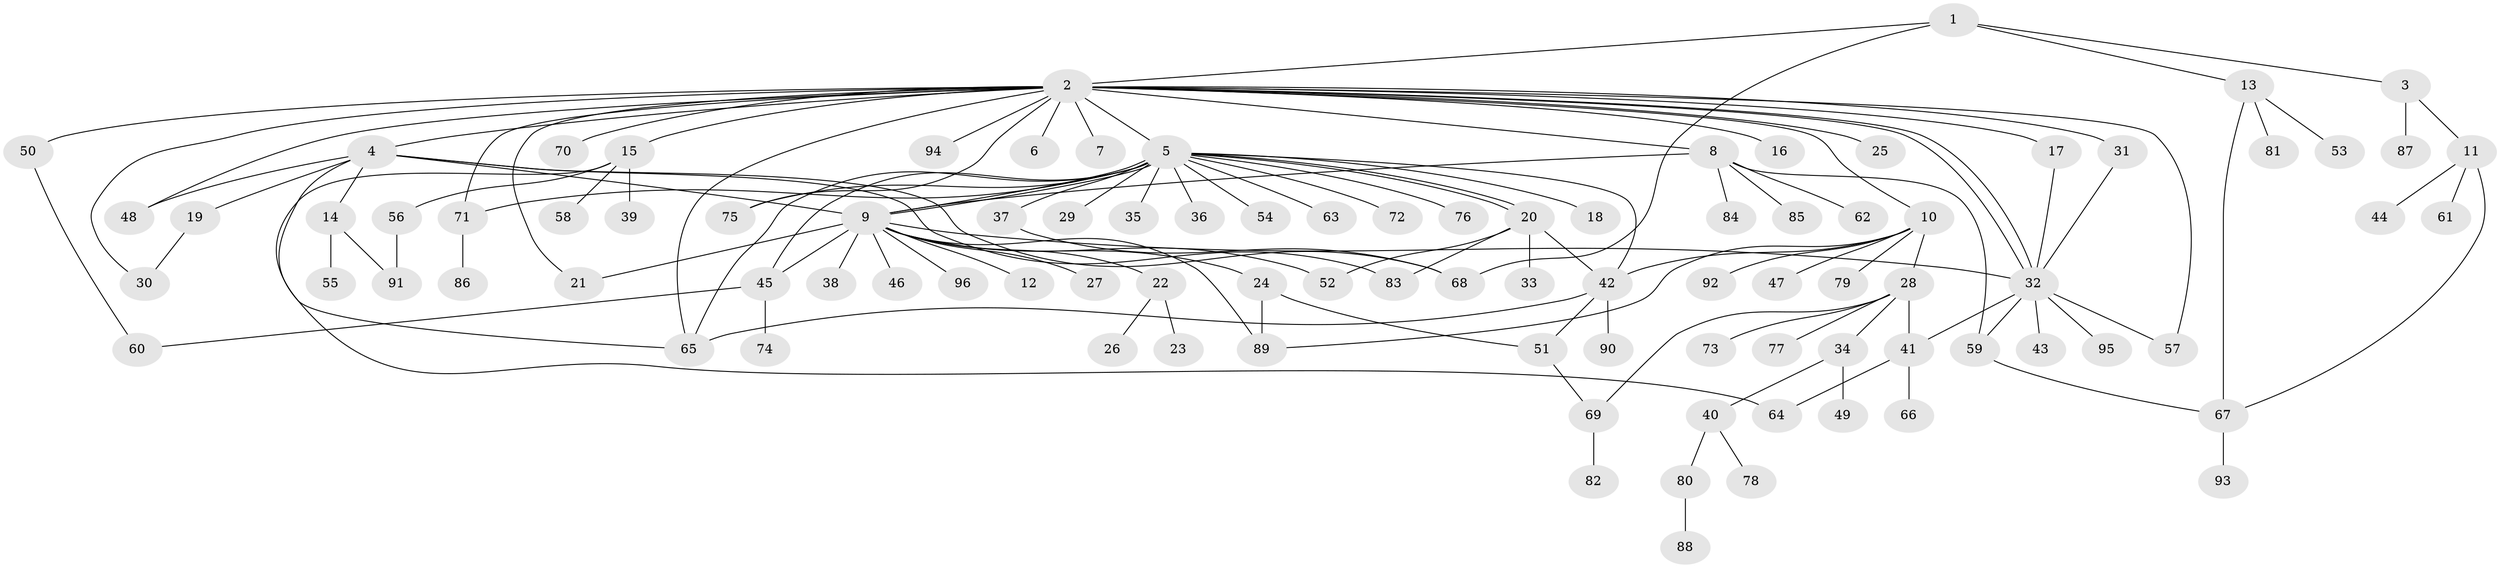 // Generated by graph-tools (version 1.1) at 2025/01/03/09/25 03:01:54]
// undirected, 96 vertices, 130 edges
graph export_dot {
graph [start="1"]
  node [color=gray90,style=filled];
  1;
  2;
  3;
  4;
  5;
  6;
  7;
  8;
  9;
  10;
  11;
  12;
  13;
  14;
  15;
  16;
  17;
  18;
  19;
  20;
  21;
  22;
  23;
  24;
  25;
  26;
  27;
  28;
  29;
  30;
  31;
  32;
  33;
  34;
  35;
  36;
  37;
  38;
  39;
  40;
  41;
  42;
  43;
  44;
  45;
  46;
  47;
  48;
  49;
  50;
  51;
  52;
  53;
  54;
  55;
  56;
  57;
  58;
  59;
  60;
  61;
  62;
  63;
  64;
  65;
  66;
  67;
  68;
  69;
  70;
  71;
  72;
  73;
  74;
  75;
  76;
  77;
  78;
  79;
  80;
  81;
  82;
  83;
  84;
  85;
  86;
  87;
  88;
  89;
  90;
  91;
  92;
  93;
  94;
  95;
  96;
  1 -- 2;
  1 -- 3;
  1 -- 13;
  1 -- 68;
  2 -- 4;
  2 -- 5;
  2 -- 6;
  2 -- 7;
  2 -- 8;
  2 -- 10;
  2 -- 15;
  2 -- 16;
  2 -- 17;
  2 -- 21;
  2 -- 25;
  2 -- 30;
  2 -- 31;
  2 -- 32;
  2 -- 32;
  2 -- 48;
  2 -- 50;
  2 -- 57;
  2 -- 65;
  2 -- 70;
  2 -- 71;
  2 -- 75;
  2 -- 94;
  3 -- 11;
  3 -- 87;
  4 -- 9;
  4 -- 14;
  4 -- 19;
  4 -- 48;
  4 -- 65;
  4 -- 68;
  4 -- 83;
  5 -- 9;
  5 -- 9;
  5 -- 18;
  5 -- 20;
  5 -- 20;
  5 -- 29;
  5 -- 35;
  5 -- 36;
  5 -- 37;
  5 -- 42;
  5 -- 45;
  5 -- 54;
  5 -- 63;
  5 -- 65;
  5 -- 71;
  5 -- 72;
  5 -- 75;
  5 -- 76;
  8 -- 9;
  8 -- 59;
  8 -- 62;
  8 -- 84;
  8 -- 85;
  9 -- 12;
  9 -- 21;
  9 -- 22;
  9 -- 24;
  9 -- 27;
  9 -- 32;
  9 -- 38;
  9 -- 45;
  9 -- 46;
  9 -- 52;
  9 -- 89;
  9 -- 96;
  10 -- 28;
  10 -- 42;
  10 -- 47;
  10 -- 79;
  10 -- 89;
  10 -- 92;
  11 -- 44;
  11 -- 61;
  11 -- 67;
  13 -- 53;
  13 -- 67;
  13 -- 81;
  14 -- 55;
  14 -- 91;
  15 -- 39;
  15 -- 56;
  15 -- 58;
  15 -- 64;
  17 -- 32;
  19 -- 30;
  20 -- 33;
  20 -- 42;
  20 -- 52;
  20 -- 83;
  22 -- 23;
  22 -- 26;
  24 -- 51;
  24 -- 89;
  28 -- 34;
  28 -- 41;
  28 -- 69;
  28 -- 73;
  28 -- 77;
  31 -- 32;
  32 -- 41;
  32 -- 43;
  32 -- 57;
  32 -- 59;
  32 -- 95;
  34 -- 40;
  34 -- 49;
  37 -- 68;
  40 -- 78;
  40 -- 80;
  41 -- 64;
  41 -- 66;
  42 -- 51;
  42 -- 65;
  42 -- 90;
  45 -- 60;
  45 -- 74;
  50 -- 60;
  51 -- 69;
  56 -- 91;
  59 -- 67;
  67 -- 93;
  69 -- 82;
  71 -- 86;
  80 -- 88;
}
